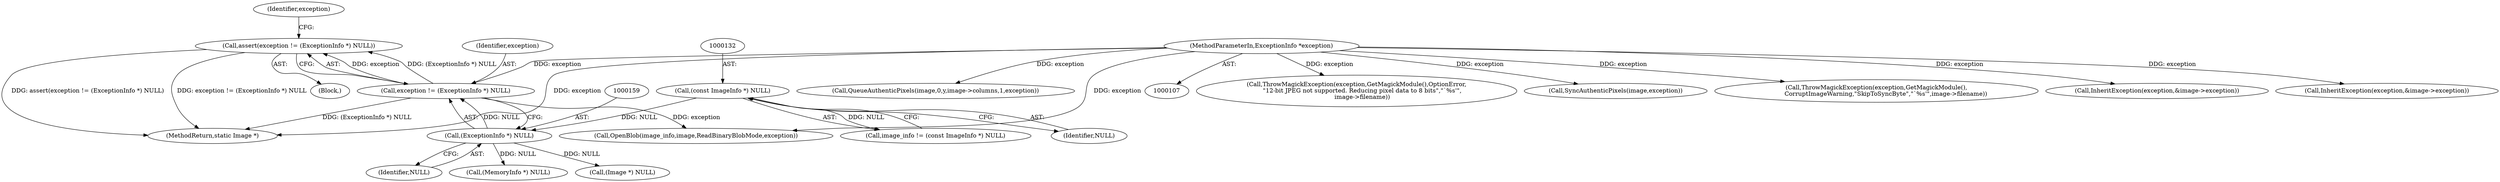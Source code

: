 digraph "0_ImageMagick_f6e9d0d9955e85bdd7540b251cd50d598dacc5e6_29@API" {
"1000155" [label="(Call,assert(exception != (ExceptionInfo *) NULL))"];
"1000156" [label="(Call,exception != (ExceptionInfo *) NULL)"];
"1000109" [label="(MethodParameterIn,ExceptionInfo *exception)"];
"1000158" [label="(Call,(ExceptionInfo *) NULL)"];
"1000131" [label="(Call,(const ImageInfo *) NULL)"];
"1000650" [label="(Call,ThrowMagickException(exception,GetMagickModule(),OptionError,\n      \"12-bit JPEG not supported. Reducing pixel data to 8 bits\",\"`%s'\",\n      image->filename))"];
"1000110" [label="(Block,)"];
"1000109" [label="(MethodParameterIn,ExceptionInfo *exception)"];
"1000155" [label="(Call,assert(exception != (ExceptionInfo *) NULL))"];
"1000179" [label="(Call,OpenBlob(image_info,image,ReadBinaryBlobMode,exception))"];
"1001746" [label="(Call,SyncAuthenticPixels(image,exception))"];
"1001354" [label="(Call,ThrowMagickException(exception,GetMagickModule(),\n          CorruptImageWarning,\"SkipToSyncByte\",\"`%s'\",image->filename))"];
"1001067" [label="(Call,InheritException(exception,&image->exception))"];
"1000131" [label="(Call,(const ImageInfo *) NULL)"];
"1000289" [label="(Call,InheritException(exception,&image->exception))"];
"1000160" [label="(Identifier,NULL)"];
"1000164" [label="(Identifier,exception)"];
"1000232" [label="(Call,(MemoryInfo *) NULL)"];
"1001369" [label="(Call,QueueAuthenticPixels(image,0,y,image->columns,1,exception))"];
"1000156" [label="(Call,exception != (ExceptionInfo *) NULL)"];
"1001807" [label="(MethodReturn,static Image *)"];
"1000194" [label="(Call,(Image *) NULL)"];
"1000158" [label="(Call,(ExceptionInfo *) NULL)"];
"1000133" [label="(Identifier,NULL)"];
"1000129" [label="(Call,image_info != (const ImageInfo *) NULL)"];
"1000157" [label="(Identifier,exception)"];
"1000155" -> "1000110"  [label="AST: "];
"1000155" -> "1000156"  [label="CFG: "];
"1000156" -> "1000155"  [label="AST: "];
"1000164" -> "1000155"  [label="CFG: "];
"1000155" -> "1001807"  [label="DDG: assert(exception != (ExceptionInfo *) NULL)"];
"1000155" -> "1001807"  [label="DDG: exception != (ExceptionInfo *) NULL"];
"1000156" -> "1000155"  [label="DDG: exception"];
"1000156" -> "1000155"  [label="DDG: (ExceptionInfo *) NULL"];
"1000156" -> "1000158"  [label="CFG: "];
"1000157" -> "1000156"  [label="AST: "];
"1000158" -> "1000156"  [label="AST: "];
"1000156" -> "1001807"  [label="DDG: (ExceptionInfo *) NULL"];
"1000109" -> "1000156"  [label="DDG: exception"];
"1000158" -> "1000156"  [label="DDG: NULL"];
"1000156" -> "1000179"  [label="DDG: exception"];
"1000109" -> "1000107"  [label="AST: "];
"1000109" -> "1001807"  [label="DDG: exception"];
"1000109" -> "1000179"  [label="DDG: exception"];
"1000109" -> "1000289"  [label="DDG: exception"];
"1000109" -> "1000650"  [label="DDG: exception"];
"1000109" -> "1001067"  [label="DDG: exception"];
"1000109" -> "1001354"  [label="DDG: exception"];
"1000109" -> "1001369"  [label="DDG: exception"];
"1000109" -> "1001746"  [label="DDG: exception"];
"1000158" -> "1000160"  [label="CFG: "];
"1000159" -> "1000158"  [label="AST: "];
"1000160" -> "1000158"  [label="AST: "];
"1000131" -> "1000158"  [label="DDG: NULL"];
"1000158" -> "1000194"  [label="DDG: NULL"];
"1000158" -> "1000232"  [label="DDG: NULL"];
"1000131" -> "1000129"  [label="AST: "];
"1000131" -> "1000133"  [label="CFG: "];
"1000132" -> "1000131"  [label="AST: "];
"1000133" -> "1000131"  [label="AST: "];
"1000129" -> "1000131"  [label="CFG: "];
"1000131" -> "1000129"  [label="DDG: NULL"];
}
